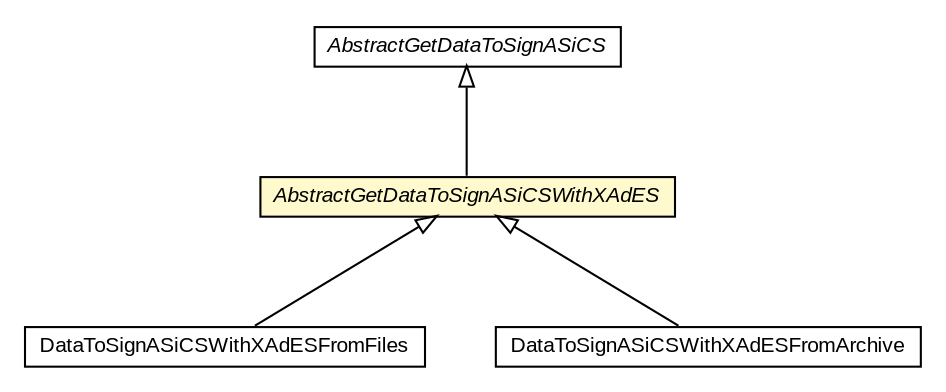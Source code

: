 #!/usr/local/bin/dot
#
# Class diagram 
# Generated by UMLGraph version R5_6-24-gf6e263 (http://www.umlgraph.org/)
#

digraph G {
	edge [fontname="arial",fontsize=10,labelfontname="arial",labelfontsize=10];
	node [fontname="arial",fontsize=10,shape=plaintext];
	nodesep=0.25;
	ranksep=0.5;
	// eu.europa.esig.dss.asic.signature.asics.DataToSignASiCSWithXAdESFromFiles
	c131410 [label=<<table title="eu.europa.esig.dss.asic.signature.asics.DataToSignASiCSWithXAdESFromFiles" border="0" cellborder="1" cellspacing="0" cellpadding="2" port="p" href="./DataToSignASiCSWithXAdESFromFiles.html">
		<tr><td><table border="0" cellspacing="0" cellpadding="1">
<tr><td align="center" balign="center"> DataToSignASiCSWithXAdESFromFiles </td></tr>
		</table></td></tr>
		</table>>, URL="./DataToSignASiCSWithXAdESFromFiles.html", fontname="arial", fontcolor="black", fontsize=10.0];
	// eu.europa.esig.dss.asic.signature.asics.DataToSignASiCSWithXAdESFromArchive
	c131411 [label=<<table title="eu.europa.esig.dss.asic.signature.asics.DataToSignASiCSWithXAdESFromArchive" border="0" cellborder="1" cellspacing="0" cellpadding="2" port="p" href="./DataToSignASiCSWithXAdESFromArchive.html">
		<tr><td><table border="0" cellspacing="0" cellpadding="1">
<tr><td align="center" balign="center"> DataToSignASiCSWithXAdESFromArchive </td></tr>
		</table></td></tr>
		</table>>, URL="./DataToSignASiCSWithXAdESFromArchive.html", fontname="arial", fontcolor="black", fontsize=10.0];
	// eu.europa.esig.dss.asic.signature.asics.AbstractGetDataToSignASiCSWithXAdES
	c131412 [label=<<table title="eu.europa.esig.dss.asic.signature.asics.AbstractGetDataToSignASiCSWithXAdES" border="0" cellborder="1" cellspacing="0" cellpadding="2" port="p" bgcolor="lemonChiffon" href="./AbstractGetDataToSignASiCSWithXAdES.html">
		<tr><td><table border="0" cellspacing="0" cellpadding="1">
<tr><td align="center" balign="center"><font face="arial italic"> AbstractGetDataToSignASiCSWithXAdES </font></td></tr>
		</table></td></tr>
		</table>>, URL="./AbstractGetDataToSignASiCSWithXAdES.html", fontname="arial", fontcolor="black", fontsize=10.0];
	// eu.europa.esig.dss.asic.signature.asics.AbstractGetDataToSignASiCS
	c131413 [label=<<table title="eu.europa.esig.dss.asic.signature.asics.AbstractGetDataToSignASiCS" border="0" cellborder="1" cellspacing="0" cellpadding="2" port="p" href="./AbstractGetDataToSignASiCS.html">
		<tr><td><table border="0" cellspacing="0" cellpadding="1">
<tr><td align="center" balign="center"><font face="arial italic"> AbstractGetDataToSignASiCS </font></td></tr>
		</table></td></tr>
		</table>>, URL="./AbstractGetDataToSignASiCS.html", fontname="arial", fontcolor="black", fontsize=10.0];
	//eu.europa.esig.dss.asic.signature.asics.DataToSignASiCSWithXAdESFromFiles extends eu.europa.esig.dss.asic.signature.asics.AbstractGetDataToSignASiCSWithXAdES
	c131412:p -> c131410:p [dir=back,arrowtail=empty];
	//eu.europa.esig.dss.asic.signature.asics.DataToSignASiCSWithXAdESFromArchive extends eu.europa.esig.dss.asic.signature.asics.AbstractGetDataToSignASiCSWithXAdES
	c131412:p -> c131411:p [dir=back,arrowtail=empty];
	//eu.europa.esig.dss.asic.signature.asics.AbstractGetDataToSignASiCSWithXAdES extends eu.europa.esig.dss.asic.signature.asics.AbstractGetDataToSignASiCS
	c131413:p -> c131412:p [dir=back,arrowtail=empty];
}

